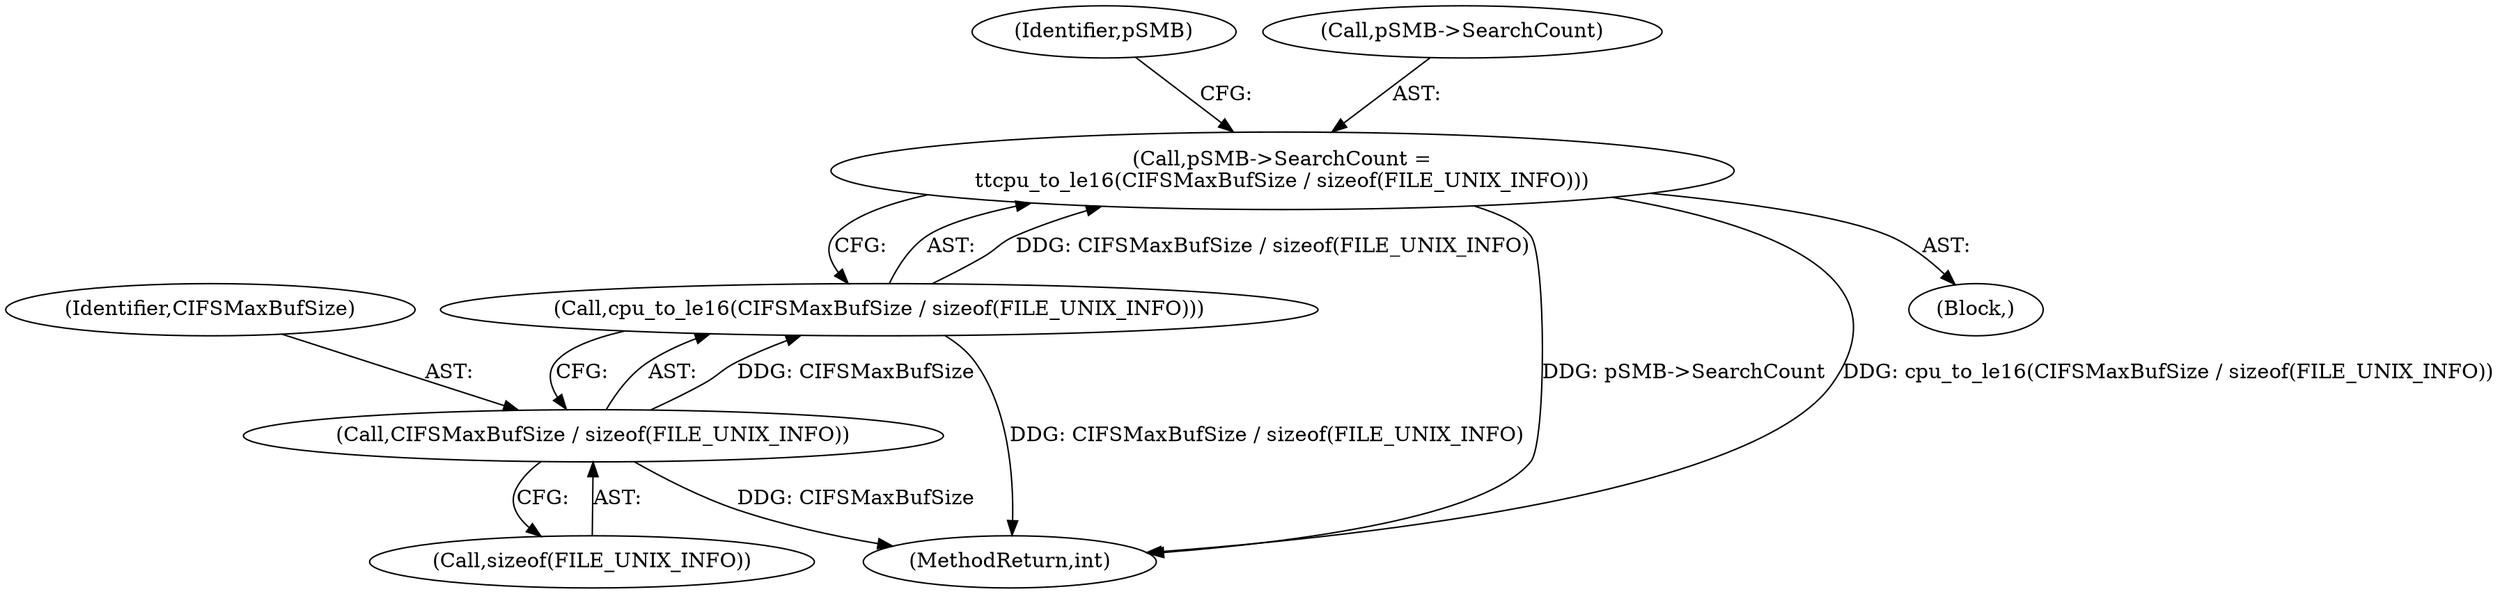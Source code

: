 digraph "0_linux_9438fabb73eb48055b58b89fc51e0bc4db22fabd@integer" {
"1000253" [label="(Call,pSMB->SearchCount =\n\t\tcpu_to_le16(CIFSMaxBufSize / sizeof(FILE_UNIX_INFO)))"];
"1000257" [label="(Call,cpu_to_le16(CIFSMaxBufSize / sizeof(FILE_UNIX_INFO)))"];
"1000258" [label="(Call,CIFSMaxBufSize / sizeof(FILE_UNIX_INFO))"];
"1000264" [label="(Identifier,pSMB)"];
"1000257" [label="(Call,cpu_to_le16(CIFSMaxBufSize / sizeof(FILE_UNIX_INFO)))"];
"1000584" [label="(MethodReturn,int)"];
"1000117" [label="(Block,)"];
"1000253" [label="(Call,pSMB->SearchCount =\n\t\tcpu_to_le16(CIFSMaxBufSize / sizeof(FILE_UNIX_INFO)))"];
"1000258" [label="(Call,CIFSMaxBufSize / sizeof(FILE_UNIX_INFO))"];
"1000259" [label="(Identifier,CIFSMaxBufSize)"];
"1000260" [label="(Call,sizeof(FILE_UNIX_INFO))"];
"1000254" [label="(Call,pSMB->SearchCount)"];
"1000253" -> "1000117"  [label="AST: "];
"1000253" -> "1000257"  [label="CFG: "];
"1000254" -> "1000253"  [label="AST: "];
"1000257" -> "1000253"  [label="AST: "];
"1000264" -> "1000253"  [label="CFG: "];
"1000253" -> "1000584"  [label="DDG: pSMB->SearchCount"];
"1000253" -> "1000584"  [label="DDG: cpu_to_le16(CIFSMaxBufSize / sizeof(FILE_UNIX_INFO))"];
"1000257" -> "1000253"  [label="DDG: CIFSMaxBufSize / sizeof(FILE_UNIX_INFO)"];
"1000257" -> "1000258"  [label="CFG: "];
"1000258" -> "1000257"  [label="AST: "];
"1000257" -> "1000584"  [label="DDG: CIFSMaxBufSize / sizeof(FILE_UNIX_INFO)"];
"1000258" -> "1000257"  [label="DDG: CIFSMaxBufSize"];
"1000258" -> "1000260"  [label="CFG: "];
"1000259" -> "1000258"  [label="AST: "];
"1000260" -> "1000258"  [label="AST: "];
"1000258" -> "1000584"  [label="DDG: CIFSMaxBufSize"];
}
